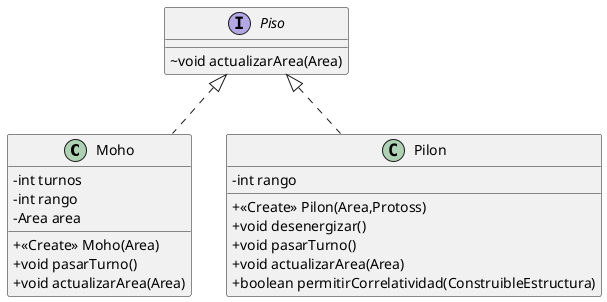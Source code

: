 @startuml
skinparam classAttributeIconSize 0
class Moho {
- int turnos
- int rango
- Area area
+ <<Create>> Moho(Area)
+ void pasarTurno()
+ void actualizarArea(Area)
}
interface Piso {
~ void actualizarArea(Area)
}

class Pilon {
- int rango
+ <<Create>> Pilon(Area,Protoss)
+ void desenergizar()
+ void pasarTurno()
+ void actualizarArea(Area)
+ boolean permitirCorrelatividad(ConstruibleEstructura)
}

Piso <|.. Moho
Piso <|.. Pilon
@enduml